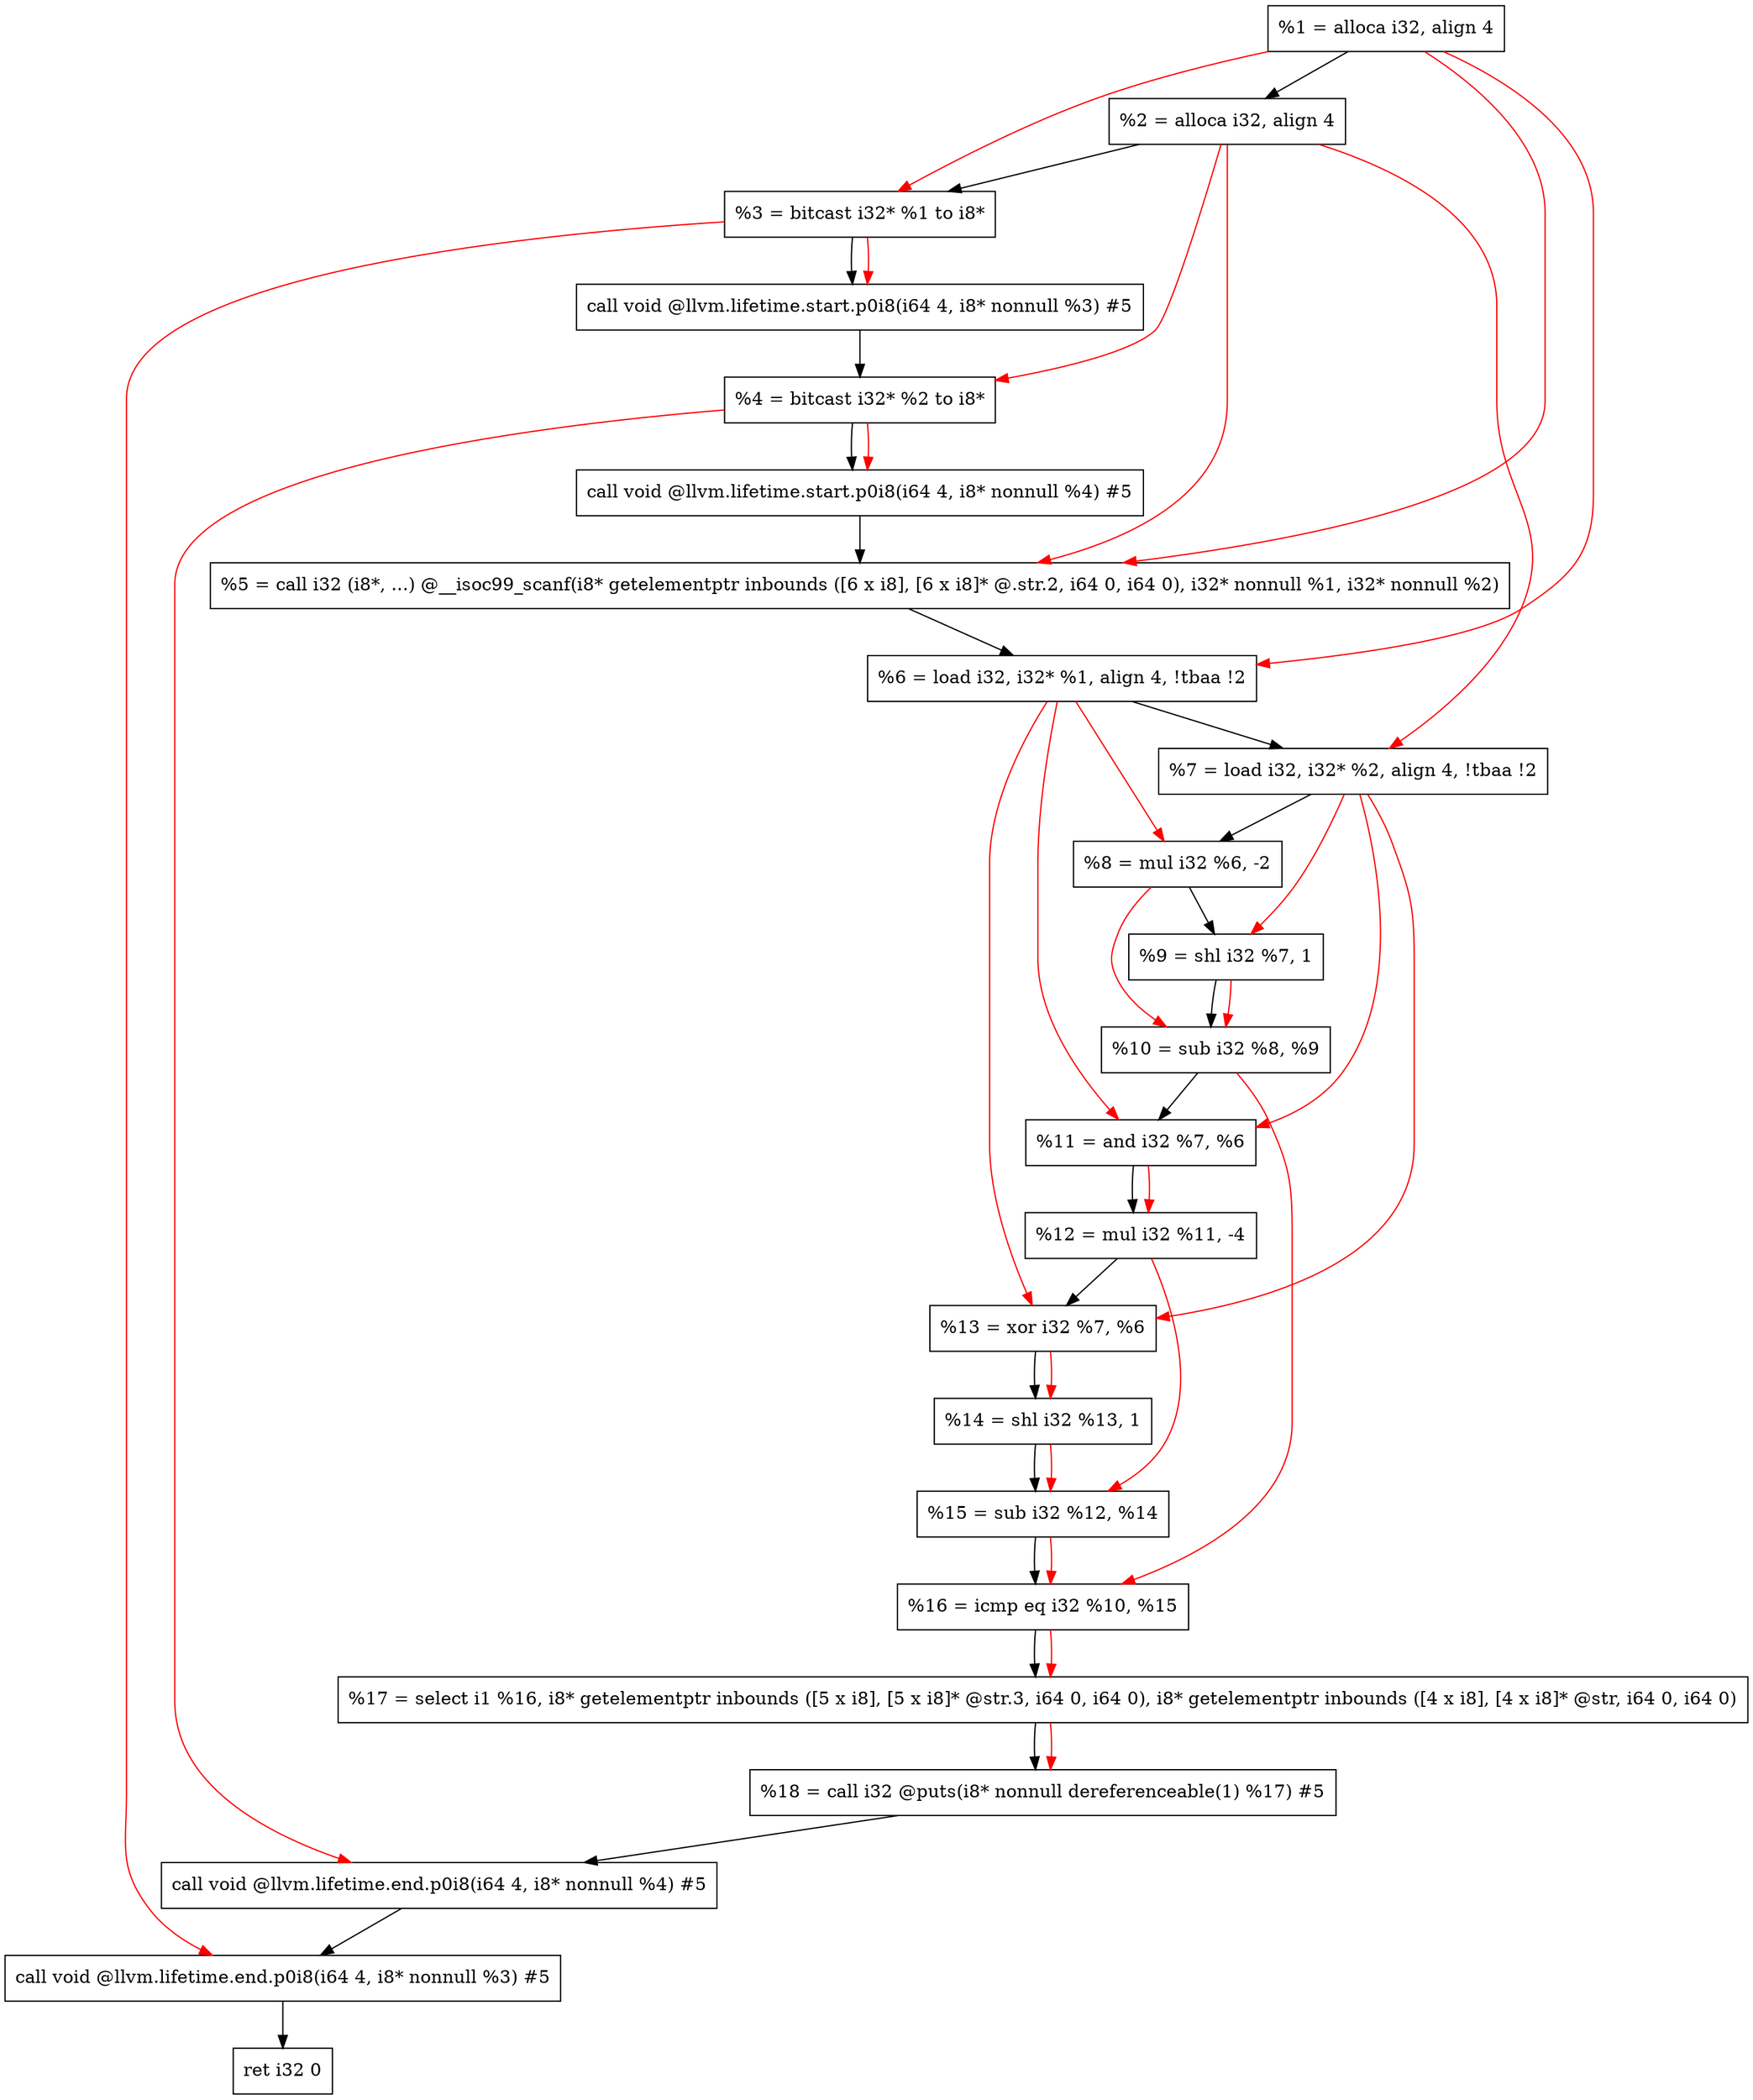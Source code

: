 digraph "DFG for'main' function" {
	Node0x1c1d368[shape=record, label="  %1 = alloca i32, align 4"];
	Node0x1c1d3e8[shape=record, label="  %2 = alloca i32, align 4"];
	Node0x1c1d478[shape=record, label="  %3 = bitcast i32* %1 to i8*"];
	Node0x1c1d8d8[shape=record, label="  call void @llvm.lifetime.start.p0i8(i64 4, i8* nonnull %3) #5"];
	Node0x1c1d9b8[shape=record, label="  %4 = bitcast i32* %2 to i8*"];
	Node0x1c1dad8[shape=record, label="  call void @llvm.lifetime.start.p0i8(i64 4, i8* nonnull %4) #5"];
	Node0x1c1dd10[shape=record, label="  %5 = call i32 (i8*, ...) @__isoc99_scanf(i8* getelementptr inbounds ([6 x i8], [6 x i8]* @.str.2, i64 0, i64 0), i32* nonnull %1, i32* nonnull %2)"];
	Node0x1c1ddc8[shape=record, label="  %6 = load i32, i32* %1, align 4, !tbaa !2"];
	Node0x1c1ed38[shape=record, label="  %7 = load i32, i32* %2, align 4, !tbaa !2"];
	Node0x1c1f3c0[shape=record, label="  %8 = mul i32 %6, -2"];
	Node0x1c1f430[shape=record, label="  %9 = shl i32 %7, 1"];
	Node0x1c1f4a0[shape=record, label="  %10 = sub i32 %8, %9"];
	Node0x1c1f510[shape=record, label="  %11 = and i32 %7, %6"];
	Node0x1c1f580[shape=record, label="  %12 = mul i32 %11, -4"];
	Node0x1c1f5f0[shape=record, label="  %13 = xor i32 %7, %6"];
	Node0x1c1f660[shape=record, label="  %14 = shl i32 %13, 1"];
	Node0x1c1f6d0[shape=record, label="  %15 = sub i32 %12, %14"];
	Node0x1c1f740[shape=record, label="  %16 = icmp eq i32 %10, %15"];
	Node0x1bbe9d8[shape=record, label="  %17 = select i1 %16, i8* getelementptr inbounds ([5 x i8], [5 x i8]* @str.3, i64 0, i64 0), i8* getelementptr inbounds ([4 x i8], [4 x i8]* @str, i64 0, i64 0)"];
	Node0x1c1f7d0[shape=record, label="  %18 = call i32 @puts(i8* nonnull dereferenceable(1) %17) #5"];
	Node0x1c1fa28[shape=record, label="  call void @llvm.lifetime.end.p0i8(i64 4, i8* nonnull %4) #5"];
	Node0x1c1fb88[shape=record, label="  call void @llvm.lifetime.end.p0i8(i64 4, i8* nonnull %3) #5"];
	Node0x1c1fc48[shape=record, label="  ret i32 0"];
	Node0x1c1d368 -> Node0x1c1d3e8;
	Node0x1c1d3e8 -> Node0x1c1d478;
	Node0x1c1d478 -> Node0x1c1d8d8;
	Node0x1c1d8d8 -> Node0x1c1d9b8;
	Node0x1c1d9b8 -> Node0x1c1dad8;
	Node0x1c1dad8 -> Node0x1c1dd10;
	Node0x1c1dd10 -> Node0x1c1ddc8;
	Node0x1c1ddc8 -> Node0x1c1ed38;
	Node0x1c1ed38 -> Node0x1c1f3c0;
	Node0x1c1f3c0 -> Node0x1c1f430;
	Node0x1c1f430 -> Node0x1c1f4a0;
	Node0x1c1f4a0 -> Node0x1c1f510;
	Node0x1c1f510 -> Node0x1c1f580;
	Node0x1c1f580 -> Node0x1c1f5f0;
	Node0x1c1f5f0 -> Node0x1c1f660;
	Node0x1c1f660 -> Node0x1c1f6d0;
	Node0x1c1f6d0 -> Node0x1c1f740;
	Node0x1c1f740 -> Node0x1bbe9d8;
	Node0x1bbe9d8 -> Node0x1c1f7d0;
	Node0x1c1f7d0 -> Node0x1c1fa28;
	Node0x1c1fa28 -> Node0x1c1fb88;
	Node0x1c1fb88 -> Node0x1c1fc48;
edge [color=red]
	Node0x1c1d368 -> Node0x1c1d478;
	Node0x1c1d478 -> Node0x1c1d8d8;
	Node0x1c1d3e8 -> Node0x1c1d9b8;
	Node0x1c1d9b8 -> Node0x1c1dad8;
	Node0x1c1d368 -> Node0x1c1dd10;
	Node0x1c1d3e8 -> Node0x1c1dd10;
	Node0x1c1d368 -> Node0x1c1ddc8;
	Node0x1c1d3e8 -> Node0x1c1ed38;
	Node0x1c1ddc8 -> Node0x1c1f3c0;
	Node0x1c1ed38 -> Node0x1c1f430;
	Node0x1c1f3c0 -> Node0x1c1f4a0;
	Node0x1c1f430 -> Node0x1c1f4a0;
	Node0x1c1ed38 -> Node0x1c1f510;
	Node0x1c1ddc8 -> Node0x1c1f510;
	Node0x1c1f510 -> Node0x1c1f580;
	Node0x1c1ed38 -> Node0x1c1f5f0;
	Node0x1c1ddc8 -> Node0x1c1f5f0;
	Node0x1c1f5f0 -> Node0x1c1f660;
	Node0x1c1f580 -> Node0x1c1f6d0;
	Node0x1c1f660 -> Node0x1c1f6d0;
	Node0x1c1f4a0 -> Node0x1c1f740;
	Node0x1c1f6d0 -> Node0x1c1f740;
	Node0x1c1f740 -> Node0x1bbe9d8;
	Node0x1bbe9d8 -> Node0x1c1f7d0;
	Node0x1c1d9b8 -> Node0x1c1fa28;
	Node0x1c1d478 -> Node0x1c1fb88;
}
